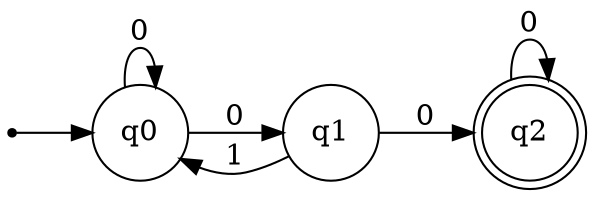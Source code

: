 digraph finite_state_machine {
rankdir=LR;
size="30,20";
node [shape = point]; "dummyq0"
node [shape = circle]; "q0";
"dummyq0" -> "q0";
node [shape = circle]; "q1";
node [shape = doublecircle]; "q2";"q0" -> "q0" [label = "0"];
 "q0" -> "q1" [label = "0"];
 "q1" -> "q0" [label = "1"];
 "q1" -> "q2" [label = "0"];
 "q2" -> "q2" [label = "0"];
 }
